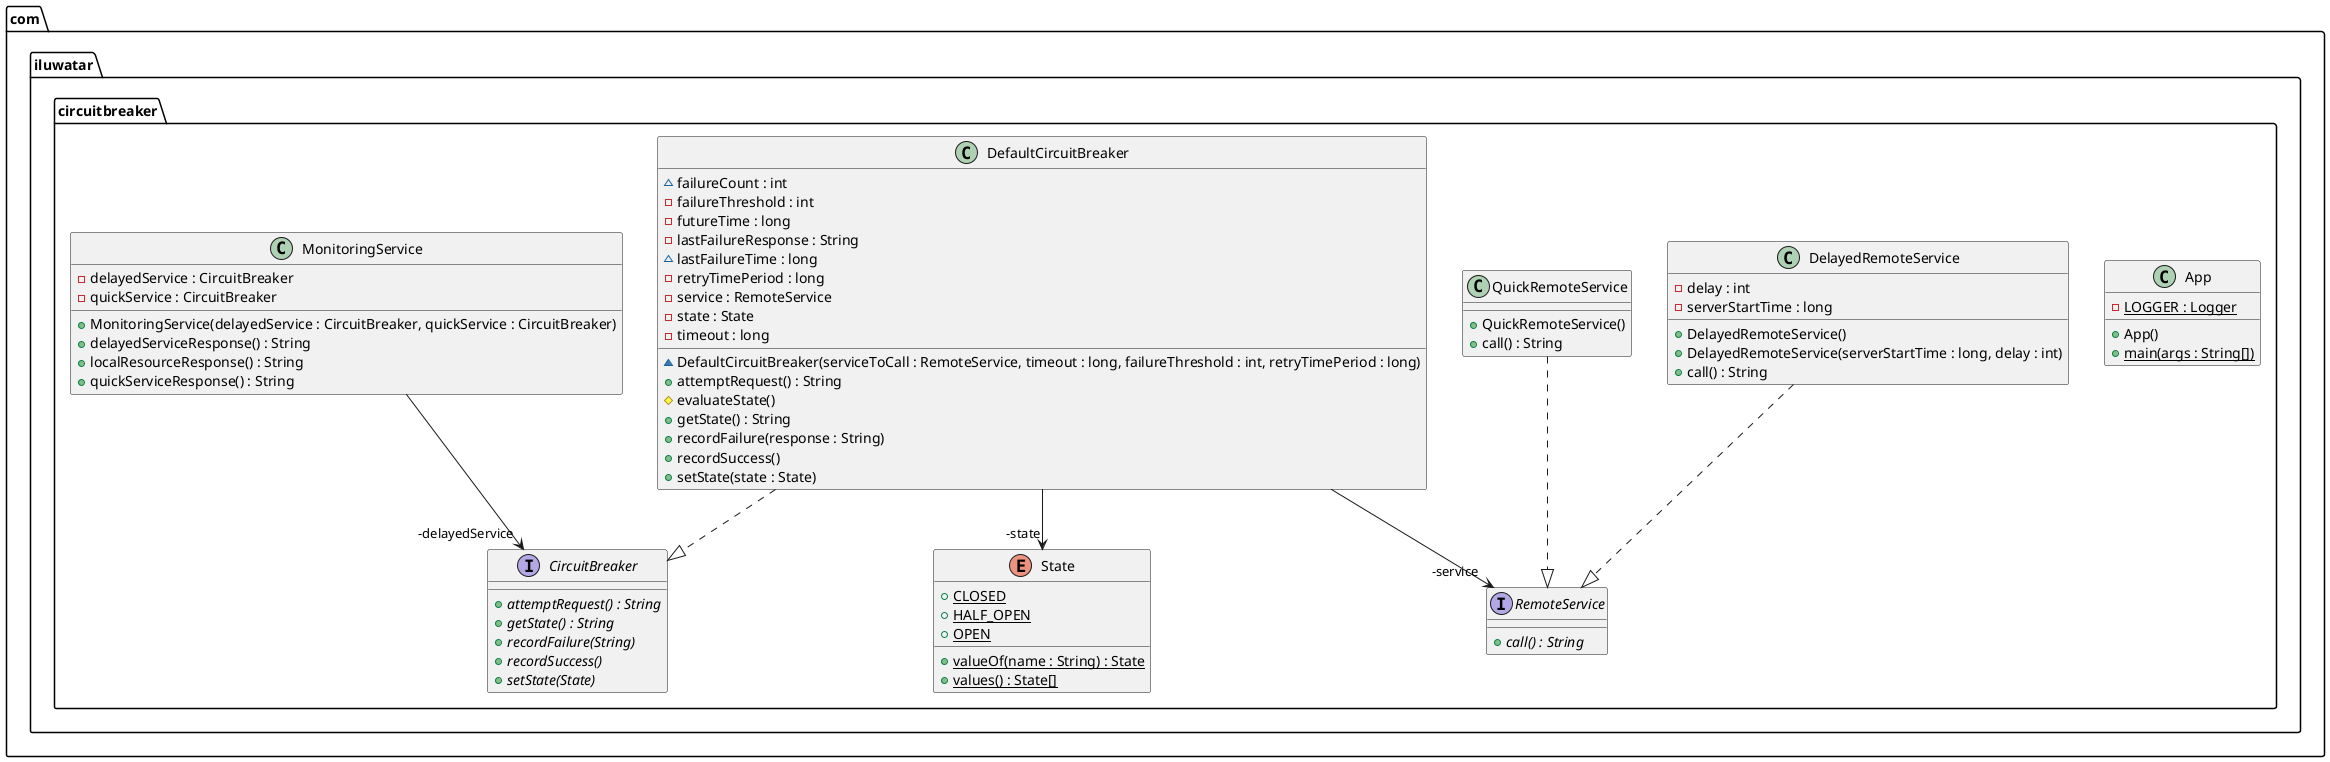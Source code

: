 @startuml
package com.iluwatar.circuitbreaker {
  class App {
    - LOGGER : Logger {static}
    + App()
    + main(args : String[]) {static}
  }
  interface CircuitBreaker {
    + attemptRequest() : String {abstract}
    + getState() : String {abstract}
    + recordFailure(String) {abstract}
    + recordSuccess() {abstract}
    + setState(State) {abstract}
  }
  class DefaultCircuitBreaker {
    ~ failureCount : int
    - failureThreshold : int
    - futureTime : long
    - lastFailureResponse : String
    ~ lastFailureTime : long
    - retryTimePeriod : long
    - service : RemoteService
    - state : State
    - timeout : long
    ~ DefaultCircuitBreaker(serviceToCall : RemoteService, timeout : long, failureThreshold : int, retryTimePeriod : long)
    + attemptRequest() : String
    # evaluateState()
    + getState() : String
    + recordFailure(response : String)
    + recordSuccess()
    + setState(state : State)
  }
  class DelayedRemoteService {
    - delay : int
    - serverStartTime : long
    + DelayedRemoteService()
    + DelayedRemoteService(serverStartTime : long, delay : int)
    + call() : String
  }
  class MonitoringService {
    - delayedService : CircuitBreaker
    - quickService : CircuitBreaker
    + MonitoringService(delayedService : CircuitBreaker, quickService : CircuitBreaker)
    + delayedServiceResponse() : String
    + localResourceResponse() : String
    + quickServiceResponse() : String
  }
  class QuickRemoteService {
    + QuickRemoteService()
    + call() : String
  }
  interface RemoteService {
    + call() : String {abstract}
  }
  enum State {
    + CLOSED {static}
    + HALF_OPEN {static}
    + OPEN {static}
    + valueOf(name : String) : State {static}
    + values() : State[] {static}
  }
}
DefaultCircuitBreaker -->  "-state" State
MonitoringService -->  "-delayedService" CircuitBreaker
DefaultCircuitBreaker -->  "-service" RemoteService
DefaultCircuitBreaker ..|> CircuitBreaker 
DelayedRemoteService ..|> RemoteService 
QuickRemoteService ..|> RemoteService 
@enduml